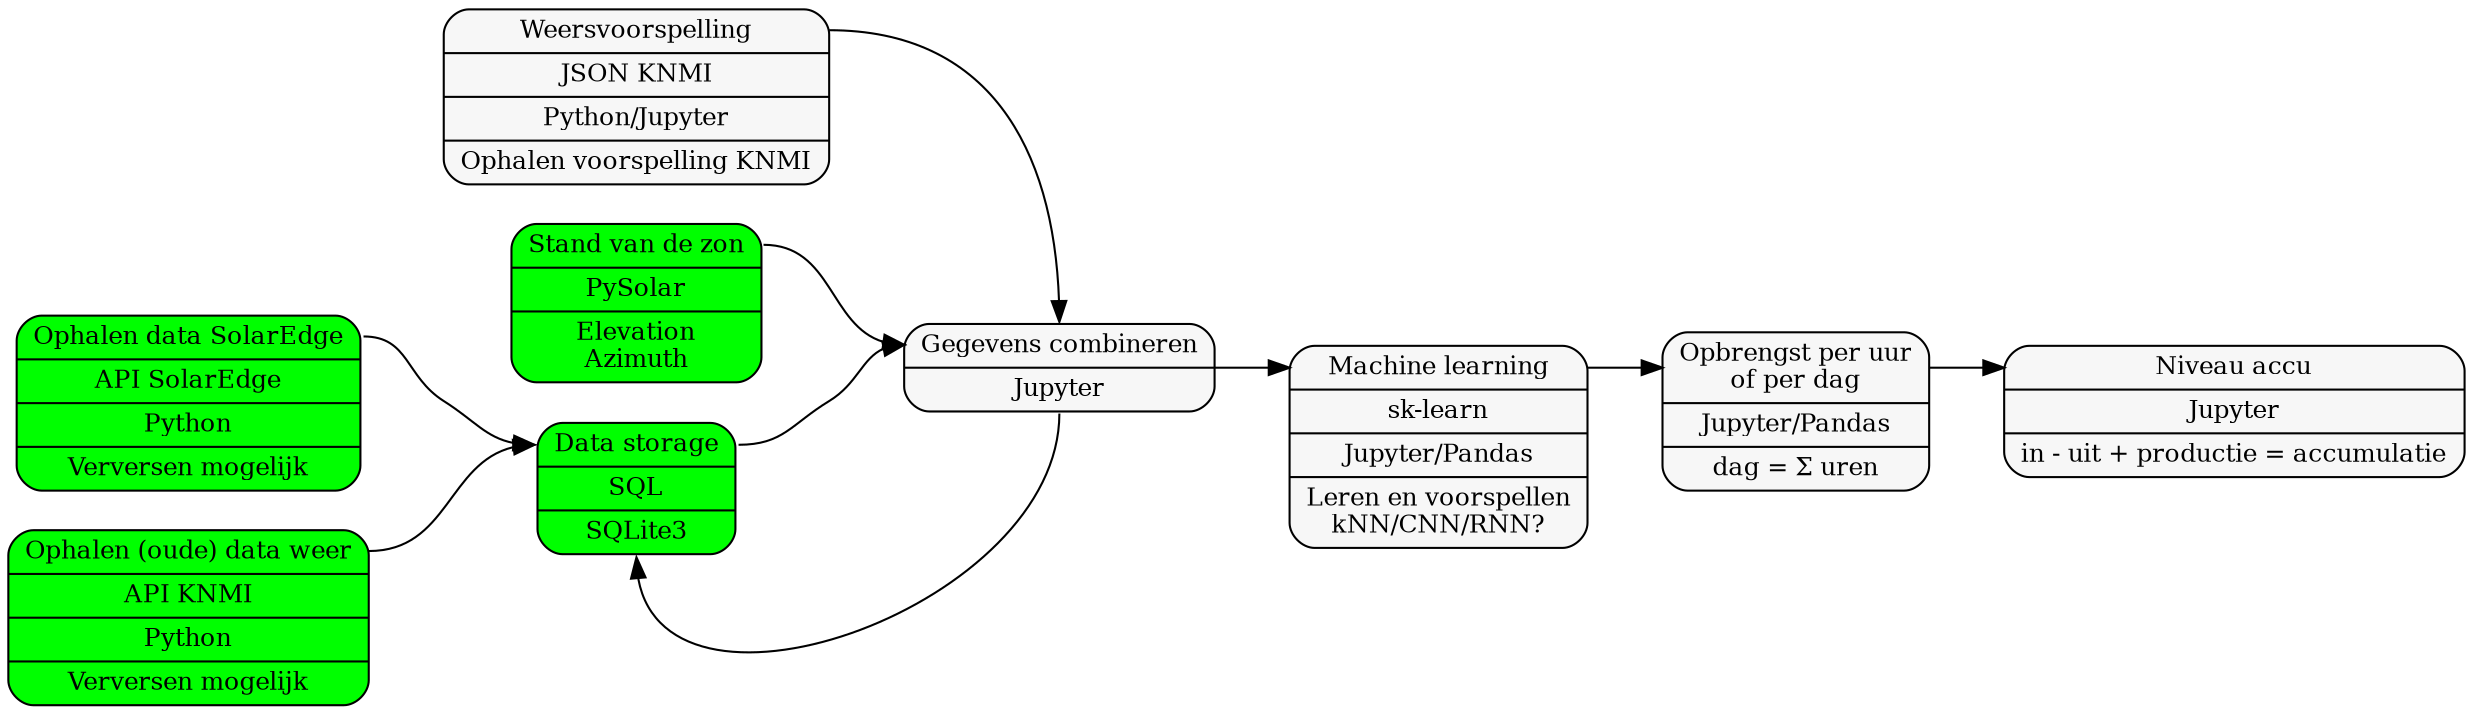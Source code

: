 digraph g {
    graph [
        rankdir = "LR"
    ];
    
    node [
        fontsize = "12"
        style="rounded,filled"
        fillcolor="#F7F7F7"
    ];
    
    edge [
    ];
    
    "node0" [
        label = "<f0> Ophalen data SolarEdge | API SolarEdge | Python | Verversen mogelijk "
        shape = "record"
        fillcolor = "green"
    ];
    
    "node1" [
        label = "<f0> Ophalen (oude) data weer | API KNMI | Python | Verversen mogelijk"
        shape = "record"
        fillcolor = "green"
    ];
    
    "node2" [
        label = "<f0> Data storage | SQL | SQLite3 "
        shape = "record"
        fillcolor = "green"
    ];
    
    "node_weer" [
        label = "<f0> Weersvoorspelling | JSON KNMI | Python/Jupyter | Ophalen voorspelling KNMI"
        shape = "record"
    ];
    
    "node_ML" [
        label = "<f0> Machine learning | sk-learn | Jupyter/Pandas | Leren en voorspellen\nkNN/CNN/RNN?"
        shape = "record"
    ];
    
    "node_opbrengst" [
        label = "<f0> Opbrengst per uur\nof per dag | Jupyter/Pandas | dag = &Sigma; uren "
        shape = "record"
    ];
    
    "node_accu" [
        label = "<f0> Niveau accu | Jupyter | in - uit + productie = accumulatie "
        shape = "record"
    ];

    "node_zon" [
        label = "<f0> Stand van de zon | PySolar | Elevation\nAzimuth  "
        shape = "record"
        fillcolor = "green"
    ]

    "node_combineren" [
        label = "<f0> Gegevens combineren | Jupyter "
        shape = "record"
    ]
    
    "node_weer":f0 -> "node_combineren":n
    "node0":f0 -> "node2":f0
    "node1":f0 -> "node2":f0
    "node2":f0 -> "node_combineren":f0
    "node_combineren":s -> "node2":s
    "node_combineren" -> "node_ML":f0
    "node_ML":f0 -> "node_opbrengst":f0
    "node_opbrengst":f0 -> "node_accu":f0
    "node_zon":f0 -> "node_combineren":f0
    
}
        
